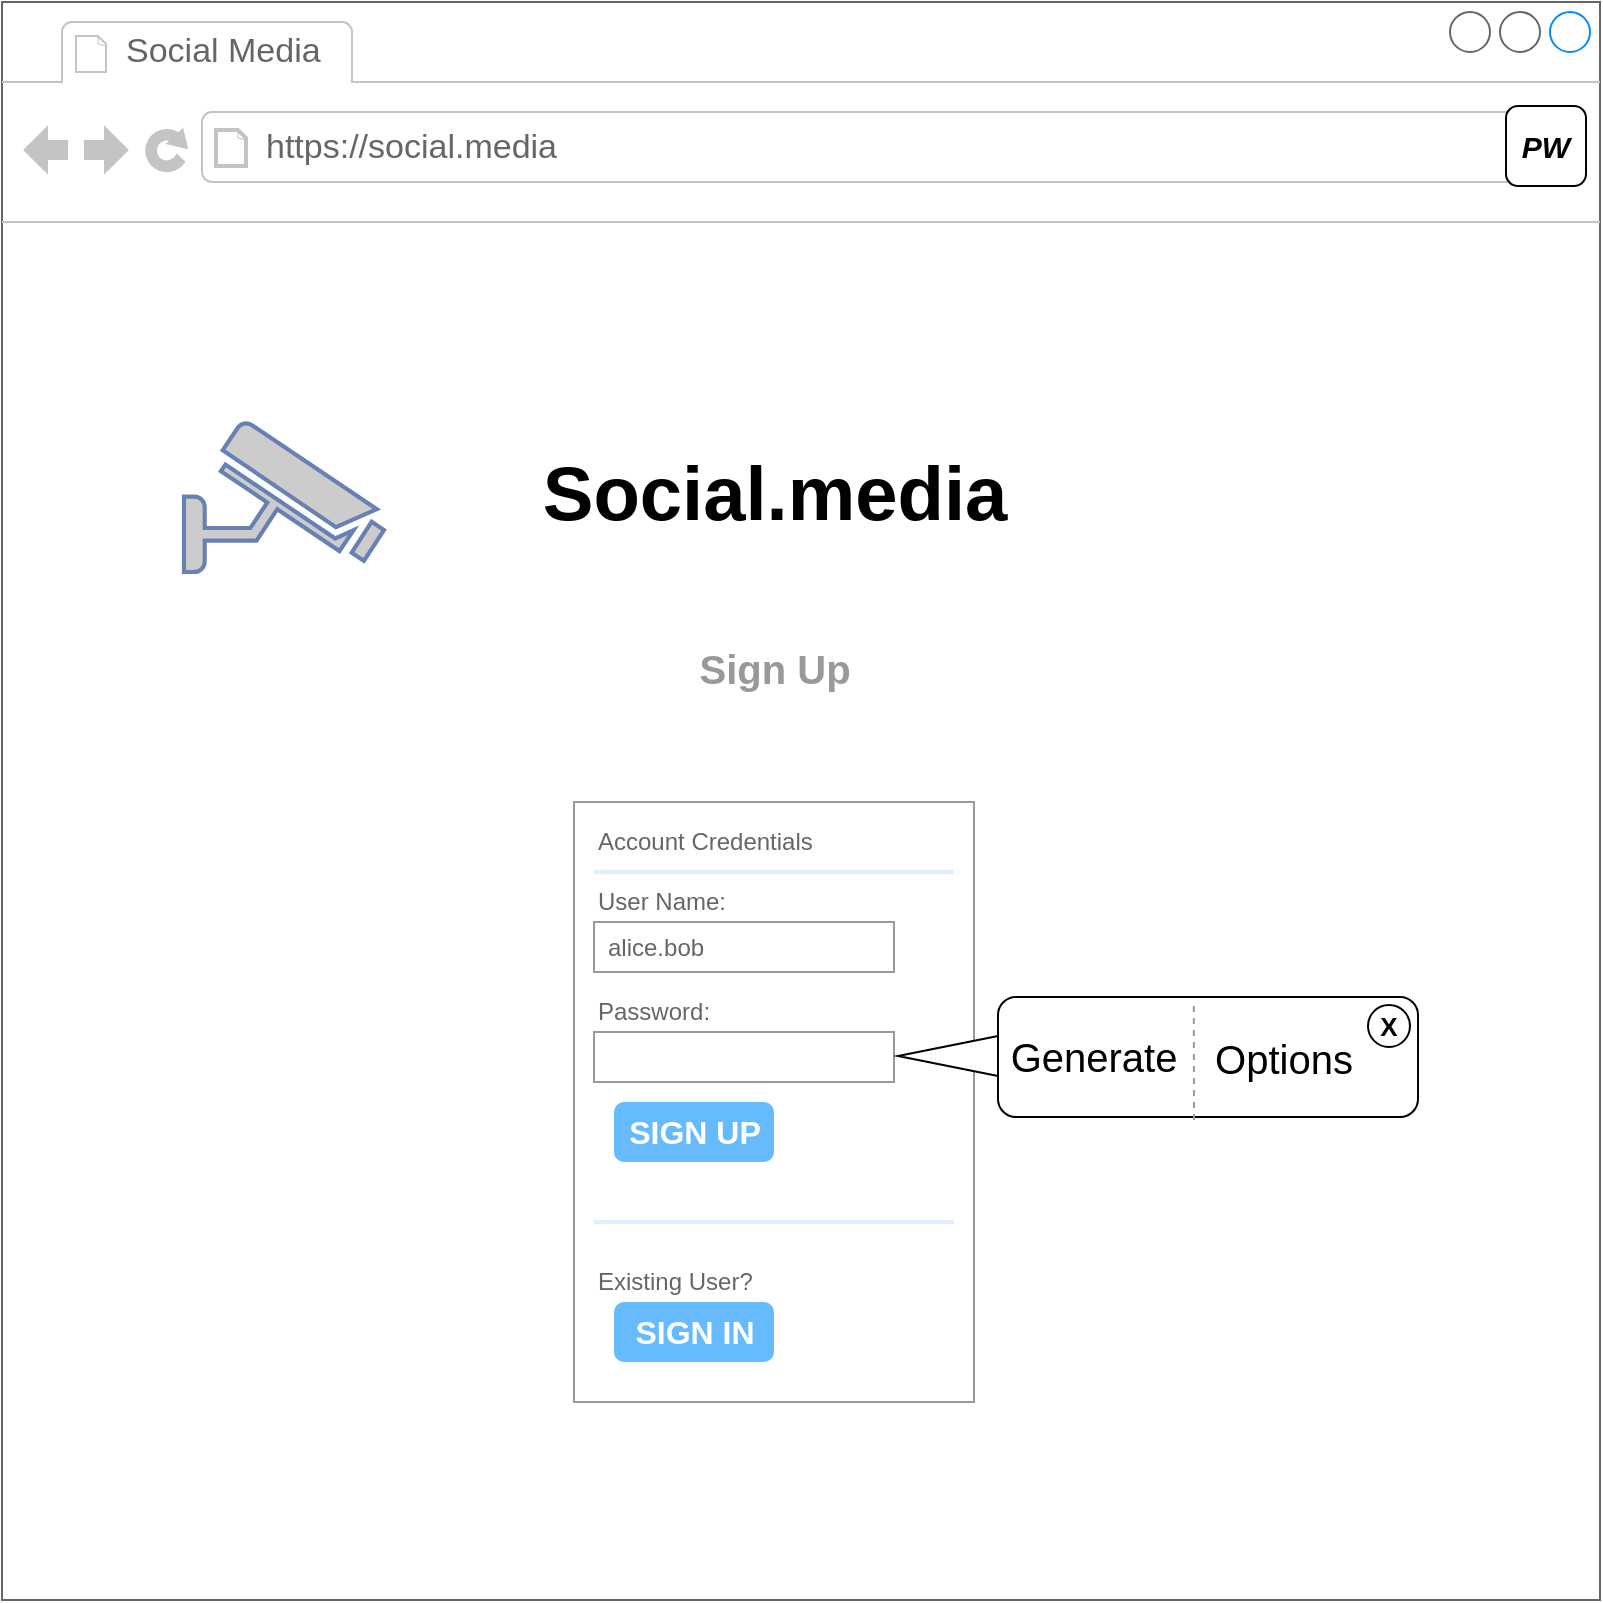 <mxfile version="12.1.0" type="google" pages="4"><diagram id="Dqh8MbaD-5CA5BLXNFEf" name="DefaultGenerate"><mxGraphModel dx="1355" dy="753" grid="1" gridSize="10" guides="1" tooltips="1" connect="1" arrows="1" fold="1" page="1" pageScale="1" pageWidth="800" pageHeight="800" math="0" shadow="0"><root><mxCell id="0"/><mxCell id="1" parent="0"/><mxCell id="EeE7V8Tcp4ZtYKF28UwV-1" value="" style="strokeWidth=1;shadow=0;dashed=0;align=center;html=1;shape=mxgraph.mockup.containers.browserWindow;rSize=0;fillColor=#ffffff;strokeColor=#666666;strokeColor2=#008cff;strokeColor3=#c4c4c4;mainText=,;recursiveResize=0;movable=1;resizable=1;rotatable=1;deletable=1;editable=1;connectable=1;" parent="1" vertex="1"><mxGeometry width="799" height="799" as="geometry"/></mxCell><mxCell id="EeE7V8Tcp4ZtYKF28UwV-2" value="Social Media" style="strokeWidth=1;shadow=0;dashed=0;align=center;html=1;shape=mxgraph.mockup.containers.anchor;fontSize=17;fontColor=#666666;align=left;" parent="EeE7V8Tcp4ZtYKF28UwV-1" vertex="1"><mxGeometry x="60" y="12" width="110" height="26" as="geometry"/></mxCell><mxCell id="EeE7V8Tcp4ZtYKF28UwV-3" value="https://social.media" style="strokeWidth=1;shadow=0;dashed=0;align=center;html=1;shape=mxgraph.mockup.containers.anchor;rSize=0;fontSize=17;fontColor=#666666;align=left;" parent="EeE7V8Tcp4ZtYKF28UwV-1" vertex="1"><mxGeometry x="130" y="60" width="250" height="26" as="geometry"/></mxCell><mxCell id="zlX5uhkw0Unx-q1BOkgn-2" value="" style="fontColor=#0066CC;verticalAlign=top;verticalLabelPosition=bottom;labelPosition=center;align=center;html=1;outlineConnect=0;fillColor=#CCCCCC;strokeColor=#6881B3;gradientColor=none;gradientDirection=north;strokeWidth=2;shape=mxgraph.networks.security_camera;" parent="EeE7V8Tcp4ZtYKF28UwV-1" vertex="1"><mxGeometry x="91" y="210" width="100" height="75" as="geometry"/></mxCell><mxCell id="zlX5uhkw0Unx-q1BOkgn-3" value="Social.media" style="text;html=1;resizable=0;points=[];autosize=1;align=center;verticalAlign=middle;spacingTop=-4;fontStyle=1;fontSize=38;" parent="EeE7V8Tcp4ZtYKF28UwV-1" vertex="1"><mxGeometry x="261" y="222.5" width="250" height="50" as="geometry"/></mxCell><mxCell id="zlX5uhkw0Unx-q1BOkgn-4" value="Sign Up" style="text;html=1;resizable=0;points=[];autosize=1;align=center;verticalAlign=middle;spacingTop=-4;fontStyle=1;fontSize=20;fontColor=#999999;" parent="EeE7V8Tcp4ZtYKF28UwV-1" vertex="1"><mxGeometry x="341" y="320" width="90" height="30" as="geometry"/></mxCell><mxCell id="zlX5uhkw0Unx-q1BOkgn-6" value="" style="strokeWidth=1;shadow=0;dashed=0;align=center;html=1;shape=mxgraph.mockup.forms.rrect;rSize=0;strokeColor=#999999;fillColor=#ffffff;fontSize=20;fontColor=#999999;" parent="EeE7V8Tcp4ZtYKF28UwV-1" vertex="1"><mxGeometry x="286" y="400" width="200" height="300" as="geometry"/></mxCell><mxCell id="zlX5uhkw0Unx-q1BOkgn-7" value="Account Credentials" style="strokeWidth=1;shadow=0;dashed=0;align=center;html=1;shape=mxgraph.mockup.forms.anchor;fontSize=12;fontColor=#666666;align=left;resizeWidth=1;spacingLeft=0;" parent="zlX5uhkw0Unx-q1BOkgn-6" vertex="1"><mxGeometry width="100" height="20" relative="1" as="geometry"><mxPoint x="10" y="10" as="offset"/></mxGeometry></mxCell><mxCell id="zlX5uhkw0Unx-q1BOkgn-8" value="" style="shape=line;strokeColor=#ddeeff;strokeWidth=2;html=1;resizeWidth=1;" parent="zlX5uhkw0Unx-q1BOkgn-6" vertex="1"><mxGeometry width="180" height="10" relative="1" as="geometry"><mxPoint x="10" y="30" as="offset"/></mxGeometry></mxCell><mxCell id="zlX5uhkw0Unx-q1BOkgn-9" value="User Name:" style="strokeWidth=1;shadow=0;dashed=0;align=center;html=1;shape=mxgraph.mockup.forms.anchor;fontSize=12;fontColor=#666666;align=left;resizeWidth=1;spacingLeft=0;" parent="zlX5uhkw0Unx-q1BOkgn-6" vertex="1"><mxGeometry width="100" height="20" relative="1" as="geometry"><mxPoint x="10" y="40" as="offset"/></mxGeometry></mxCell><mxCell id="zlX5uhkw0Unx-q1BOkgn-10" value="alice.bob" style="strokeWidth=1;shadow=0;dashed=0;align=center;html=1;shape=mxgraph.mockup.forms.rrect;rSize=0;strokeColor=#999999;fontColor=#666666;align=left;spacingLeft=5;resizeWidth=1;" parent="zlX5uhkw0Unx-q1BOkgn-6" vertex="1"><mxGeometry width="150" height="25" relative="1" as="geometry"><mxPoint x="10" y="60" as="offset"/></mxGeometry></mxCell><mxCell id="zlX5uhkw0Unx-q1BOkgn-11" value="Password:" style="strokeWidth=1;shadow=0;dashed=0;align=center;html=1;shape=mxgraph.mockup.forms.anchor;fontSize=12;fontColor=#666666;align=left;resizeWidth=1;spacingLeft=0;" parent="zlX5uhkw0Unx-q1BOkgn-6" vertex="1"><mxGeometry width="100" height="20" relative="1" as="geometry"><mxPoint x="10" y="95" as="offset"/></mxGeometry></mxCell><mxCell id="zlX5uhkw0Unx-q1BOkgn-12" value="" style="strokeWidth=1;shadow=0;dashed=0;align=center;html=1;shape=mxgraph.mockup.forms.rrect;rSize=0;strokeColor=#999999;fontColor=#666666;align=left;spacingLeft=5;resizeWidth=1;" parent="zlX5uhkw0Unx-q1BOkgn-6" vertex="1"><mxGeometry width="150" height="25" relative="1" as="geometry"><mxPoint x="10" y="115" as="offset"/></mxGeometry></mxCell><mxCell id="zlX5uhkw0Unx-q1BOkgn-13" value="SIGN UP" style="strokeWidth=1;shadow=0;dashed=0;align=center;html=1;shape=mxgraph.mockup.forms.rrect;rSize=5;strokeColor=none;fontColor=#ffffff;fillColor=#66bbff;fontSize=16;fontStyle=1;" parent="zlX5uhkw0Unx-q1BOkgn-6" vertex="1"><mxGeometry y="1" width="80" height="30" relative="1" as="geometry"><mxPoint x="20" y="-150" as="offset"/></mxGeometry></mxCell><mxCell id="zlX5uhkw0Unx-q1BOkgn-15" value="" style="shape=line;strokeColor=#ddeeff;strokeWidth=2;html=1;resizeWidth=1;" parent="zlX5uhkw0Unx-q1BOkgn-6" vertex="1"><mxGeometry y="1" width="180" height="10" relative="1" as="geometry"><mxPoint x="10" y="-95" as="offset"/></mxGeometry></mxCell><mxCell id="zlX5uhkw0Unx-q1BOkgn-16" value="Existing User?" style="strokeWidth=1;shadow=0;dashed=0;align=center;html=1;shape=mxgraph.mockup.forms.anchor;fontSize=12;fontColor=#666666;align=left;spacingLeft=0;resizeWidth=1;" parent="zlX5uhkw0Unx-q1BOkgn-6" vertex="1"><mxGeometry y="1" width="150" height="20" relative="1" as="geometry"><mxPoint x="10" y="-70" as="offset"/></mxGeometry></mxCell><mxCell id="zlX5uhkw0Unx-q1BOkgn-17" value="SIGN IN" style="strokeWidth=1;shadow=0;dashed=0;align=center;html=1;shape=mxgraph.mockup.forms.rrect;rSize=5;strokeColor=none;fontColor=#ffffff;fillColor=#66bbff;fontSize=16;fontStyle=1;" parent="zlX5uhkw0Unx-q1BOkgn-6" vertex="1"><mxGeometry y="1" width="80" height="30" relative="1" as="geometry"><mxPoint x="20" y="-50" as="offset"/></mxGeometry></mxCell><mxCell id="zlX5uhkw0Unx-q1BOkgn-60" value="" style="group" parent="EeE7V8Tcp4ZtYKF28UwV-1" vertex="1" connectable="0"><mxGeometry x="448" y="492" width="260" height="71" as="geometry"/></mxCell><mxCell id="zlX5uhkw0Unx-q1BOkgn-51" value="" style="rounded=1;whiteSpace=wrap;html=1;fontSize=20;fontColor=#000000;align=left;" parent="zlX5uhkw0Unx-q1BOkgn-60" vertex="1"><mxGeometry x="50" y="5.5" width="210" height="60" as="geometry"/></mxCell><mxCell id="zlX5uhkw0Unx-q1BOkgn-53" value="" style="triangle;whiteSpace=wrap;html=1;rounded=0;fontSize=20;fontColor=#999999;align=center;rotation=180;" parent="zlX5uhkw0Unx-q1BOkgn-60" vertex="1"><mxGeometry y="25" width="50" height="20" as="geometry"/></mxCell><mxCell id="zlX5uhkw0Unx-q1BOkgn-59" value="X" style="ellipse;whiteSpace=wrap;html=1;aspect=fixed;rounded=0;fontSize=13;fontColor=#000000;align=center;fontStyle=1" parent="zlX5uhkw0Unx-q1BOkgn-60" vertex="1"><mxGeometry x="235" y="9.5" width="21" height="21" as="geometry"/></mxCell><mxCell id="7uG5o8XbQXmZoPcoonWB-1" value="Options" style="rounded=0;whiteSpace=wrap;html=1;fontSize=20;strokeColor=none;fillColor=none;" vertex="1" parent="zlX5uhkw0Unx-q1BOkgn-60"><mxGeometry x="153" y="5.5" width="80" height="60" as="geometry"/></mxCell><mxCell id="7uG5o8XbQXmZoPcoonWB-2" value="Generate" style="rounded=0;whiteSpace=wrap;html=1;fontSize=20;strokeColor=none;fillColor=none;" vertex="1" parent="zlX5uhkw0Unx-q1BOkgn-60"><mxGeometry x="58" y="5" width="80" height="60" as="geometry"/></mxCell><mxCell id="7uG5o8XbQXmZoPcoonWB-3" value="" style="endArrow=none;dashed=1;html=1;fontSize=20;entryX=0.471;entryY=0.025;entryDx=0;entryDy=0;entryPerimeter=0;strokeColor=#999999;" edge="1" parent="zlX5uhkw0Unx-q1BOkgn-60"><mxGeometry width="50" height="50" relative="1" as="geometry"><mxPoint x="148" y="67" as="sourcePoint"/><mxPoint x="147.91" y="7" as="targetPoint"/></mxGeometry></mxCell><mxCell id="pi02jni7WT9DNJgGGHc1-1" value="&lt;font style=&quot;font-size: 15px;&quot;&gt;&lt;i style=&quot;font-size: 15px;&quot;&gt;&lt;b style=&quot;font-size: 15px;&quot;&gt;PW&lt;/b&gt;&lt;/i&gt;&lt;/font&gt;" style="rounded=1;whiteSpace=wrap;html=1;labelPosition=center;verticalLabelPosition=middle;align=center;verticalAlign=middle;fontSize=15;" parent="1" vertex="1"><mxGeometry x="752" y="52" width="40" height="40" as="geometry"/></mxCell></root></mxGraphModel></diagram><diagram name="OptionsGenerate" id="N4L_As-ctH_yHIChpvi3"><mxGraphModel dx="1355" dy="753" grid="1" gridSize="10" guides="1" tooltips="1" connect="1" arrows="1" fold="1" page="1" pageScale="1" pageWidth="800" pageHeight="800" math="0" shadow="0"><root><mxCell id="_F_XnZzu8RBNyU1hpPgL-0"/><mxCell id="_F_XnZzu8RBNyU1hpPgL-1" parent="_F_XnZzu8RBNyU1hpPgL-0"/><mxCell id="_F_XnZzu8RBNyU1hpPgL-2" value="" style="strokeWidth=1;shadow=0;dashed=0;align=center;html=1;shape=mxgraph.mockup.containers.browserWindow;rSize=0;fillColor=#ffffff;strokeColor=#666666;strokeColor2=#008cff;strokeColor3=#c4c4c4;mainText=,;recursiveResize=0;movable=1;resizable=1;rotatable=1;deletable=1;editable=1;connectable=1;" vertex="1" parent="_F_XnZzu8RBNyU1hpPgL-1"><mxGeometry width="799" height="799" as="geometry"/></mxCell><mxCell id="_F_XnZzu8RBNyU1hpPgL-37" value="" style="group" vertex="1" connectable="0" parent="_F_XnZzu8RBNyU1hpPgL-2"><mxGeometry x="508" y="557" width="190" height="172" as="geometry"/></mxCell><mxCell id="_F_XnZzu8RBNyU1hpPgL-28" value="" style="strokeWidth=1;shadow=0;dashed=0;align=center;html=1;shape=mxgraph.mockup.forms.rrect;rSize=0;strokeColor=#000000;fillColor=#ffffff;recursiveResize=0;fontSize=20;fontColor=#999999;" vertex="1" parent="_F_XnZzu8RBNyU1hpPgL-37"><mxGeometry width="190" height="172" as="geometry"/></mxCell><mxCell id="_F_XnZzu8RBNyU1hpPgL-29" value="Letters" style="strokeWidth=1;shadow=0;dashed=0;align=center;html=1;shape=mxgraph.mockup.forms.rrect;rSize=0;fillColor=#eeeeee;strokeColor=#999999;gradientColor=#cccccc;align=left;spacingLeft=4;fontSize=17;fontColor=#666666;labelPosition=right;" vertex="1" parent="_F_XnZzu8RBNyU1hpPgL-28"><mxGeometry x="8" y="7.5" width="15" height="15" as="geometry"/></mxCell><mxCell id="_F_XnZzu8RBNyU1hpPgL-30" value="Numbers" style="strokeWidth=1;shadow=0;dashed=0;align=center;html=1;shape=mxgraph.mockup.forms.rrect;rSize=0;fillColor=#eeeeee;strokeColor=#999999;gradientColor=#cccccc;align=left;spacingLeft=4;fontSize=17;fontColor=#666666;labelPosition=right;" vertex="1" parent="_F_XnZzu8RBNyU1hpPgL-28"><mxGeometry x="8" y="37.5" width="15" height="15" as="geometry"/></mxCell><mxCell id="_F_XnZzu8RBNyU1hpPgL-31" value="Special Characters" style="strokeWidth=1;shadow=0;dashed=0;align=center;html=1;shape=mxgraph.mockup.forms.checkbox;rSize=0;resizable=0;fillColor=#aaaaaa;strokeColor=#444444;gradientColor=#666666;align=left;spacingLeft=4;fontSize=17;fontColor=#008cff;labelPosition=right;" vertex="1" parent="_F_XnZzu8RBNyU1hpPgL-28"><mxGeometry x="8" y="67.5" width="15" height="15" as="geometry"/></mxCell><mxCell id="_F_XnZzu8RBNyU1hpPgL-32" value="Words" style="strokeWidth=1;shadow=0;dashed=0;align=center;html=1;shape=mxgraph.mockup.forms.rrect;rSize=0;fillColor=#eeeeee;strokeColor=#999999;gradientColor=#cccccc;align=left;spacingLeft=4;fontSize=17;fontColor=#666666;labelPosition=right;" vertex="1" parent="_F_XnZzu8RBNyU1hpPgL-28"><mxGeometry x="8" y="97.5" width="15" height="15" as="geometry"/></mxCell><mxCell id="_F_XnZzu8RBNyU1hpPgL-33" value="&lt;table style=&quot;width: 100% ; height: 100%&quot; cellspacing=&quot;0&quot; cellpadding=&quot;0&quot;&gt;&lt;tbody&gt;&lt;tr&gt;&lt;td style=&quot;width: 85%&quot;&gt;16&lt;/td&gt;&lt;td style=&quot;width: 15%&quot;&gt;&lt;br&gt;&lt;/td&gt;&lt;/tr&gt;&lt;/tbody&gt;&lt;/table&gt;" style="strokeWidth=1;shadow=0;dashed=0;align=center;html=1;shape=mxgraph.mockup.forms.spinner;strokeColor=#999999;spinLayout=right;spinStyle=normal;adjStyle=triangle;fillColor=#aaddff;fontSize=17;fontColor=#666666;mainText=;html=1;overflow=fill;" vertex="1" parent="_F_XnZzu8RBNyU1hpPgL-28"><mxGeometry x="95" y="129" width="80" height="27" as="geometry"/></mxCell><mxCell id="_F_XnZzu8RBNyU1hpPgL-36" value="Length" style="text;html=1;fontSize=17;fontColor=#666666;labelBackgroundColor=none;" vertex="1" parent="_F_XnZzu8RBNyU1hpPgL-28"><mxGeometry x="30" y="122.5" width="80" height="40" as="geometry"/></mxCell><mxCell id="_F_XnZzu8RBNyU1hpPgL-3" value="Social Media" style="strokeWidth=1;shadow=0;dashed=0;align=center;html=1;shape=mxgraph.mockup.containers.anchor;fontSize=17;fontColor=#666666;align=left;" vertex="1" parent="_F_XnZzu8RBNyU1hpPgL-2"><mxGeometry x="60" y="12" width="110" height="26" as="geometry"/></mxCell><mxCell id="_F_XnZzu8RBNyU1hpPgL-4" value="https://social.media" style="strokeWidth=1;shadow=0;dashed=0;align=center;html=1;shape=mxgraph.mockup.containers.anchor;rSize=0;fontSize=17;fontColor=#666666;align=left;" vertex="1" parent="_F_XnZzu8RBNyU1hpPgL-2"><mxGeometry x="130" y="60" width="250" height="26" as="geometry"/></mxCell><mxCell id="_F_XnZzu8RBNyU1hpPgL-5" value="" style="fontColor=#0066CC;verticalAlign=top;verticalLabelPosition=bottom;labelPosition=center;align=center;html=1;outlineConnect=0;fillColor=#CCCCCC;strokeColor=#6881B3;gradientColor=none;gradientDirection=north;strokeWidth=2;shape=mxgraph.networks.security_camera;" vertex="1" parent="_F_XnZzu8RBNyU1hpPgL-2"><mxGeometry x="91" y="210" width="100" height="75" as="geometry"/></mxCell><mxCell id="_F_XnZzu8RBNyU1hpPgL-6" value="Social.media" style="text;html=1;resizable=0;points=[];autosize=1;align=center;verticalAlign=middle;spacingTop=-4;fontStyle=1;fontSize=38;" vertex="1" parent="_F_XnZzu8RBNyU1hpPgL-2"><mxGeometry x="261" y="222.5" width="250" height="50" as="geometry"/></mxCell><mxCell id="_F_XnZzu8RBNyU1hpPgL-7" value="Sign Up" style="text;html=1;resizable=0;points=[];autosize=1;align=center;verticalAlign=middle;spacingTop=-4;fontStyle=1;fontSize=20;fontColor=#999999;" vertex="1" parent="_F_XnZzu8RBNyU1hpPgL-2"><mxGeometry x="341" y="320" width="90" height="30" as="geometry"/></mxCell><mxCell id="_F_XnZzu8RBNyU1hpPgL-8" value="" style="strokeWidth=1;shadow=0;dashed=0;align=center;html=1;shape=mxgraph.mockup.forms.rrect;rSize=0;strokeColor=#999999;fillColor=#ffffff;fontSize=20;fontColor=#999999;" vertex="1" parent="_F_XnZzu8RBNyU1hpPgL-2"><mxGeometry x="286" y="400" width="200" height="300" as="geometry"/></mxCell><mxCell id="_F_XnZzu8RBNyU1hpPgL-9" value="Account Credentials" style="strokeWidth=1;shadow=0;dashed=0;align=center;html=1;shape=mxgraph.mockup.forms.anchor;fontSize=12;fontColor=#666666;align=left;resizeWidth=1;spacingLeft=0;" vertex="1" parent="_F_XnZzu8RBNyU1hpPgL-8"><mxGeometry width="100" height="20" relative="1" as="geometry"><mxPoint x="10" y="10" as="offset"/></mxGeometry></mxCell><mxCell id="_F_XnZzu8RBNyU1hpPgL-10" value="" style="shape=line;strokeColor=#ddeeff;strokeWidth=2;html=1;resizeWidth=1;" vertex="1" parent="_F_XnZzu8RBNyU1hpPgL-8"><mxGeometry width="180" height="10" relative="1" as="geometry"><mxPoint x="10" y="30" as="offset"/></mxGeometry></mxCell><mxCell id="_F_XnZzu8RBNyU1hpPgL-11" value="User Name:" style="strokeWidth=1;shadow=0;dashed=0;align=center;html=1;shape=mxgraph.mockup.forms.anchor;fontSize=12;fontColor=#666666;align=left;resizeWidth=1;spacingLeft=0;" vertex="1" parent="_F_XnZzu8RBNyU1hpPgL-8"><mxGeometry width="100" height="20" relative="1" as="geometry"><mxPoint x="10" y="40" as="offset"/></mxGeometry></mxCell><mxCell id="_F_XnZzu8RBNyU1hpPgL-12" value="alice.bob" style="strokeWidth=1;shadow=0;dashed=0;align=center;html=1;shape=mxgraph.mockup.forms.rrect;rSize=0;strokeColor=#999999;fontColor=#666666;align=left;spacingLeft=5;resizeWidth=1;" vertex="1" parent="_F_XnZzu8RBNyU1hpPgL-8"><mxGeometry width="150" height="25" relative="1" as="geometry"><mxPoint x="10" y="60" as="offset"/></mxGeometry></mxCell><mxCell id="_F_XnZzu8RBNyU1hpPgL-13" value="Password:" style="strokeWidth=1;shadow=0;dashed=0;align=center;html=1;shape=mxgraph.mockup.forms.anchor;fontSize=12;fontColor=#666666;align=left;resizeWidth=1;spacingLeft=0;" vertex="1" parent="_F_XnZzu8RBNyU1hpPgL-8"><mxGeometry width="100" height="20" relative="1" as="geometry"><mxPoint x="10" y="95" as="offset"/></mxGeometry></mxCell><mxCell id="_F_XnZzu8RBNyU1hpPgL-14" value="" style="strokeWidth=1;shadow=0;dashed=0;align=center;html=1;shape=mxgraph.mockup.forms.rrect;rSize=0;strokeColor=#999999;fontColor=#666666;align=left;spacingLeft=5;resizeWidth=1;" vertex="1" parent="_F_XnZzu8RBNyU1hpPgL-8"><mxGeometry width="150" height="25" relative="1" as="geometry"><mxPoint x="10" y="115" as="offset"/></mxGeometry></mxCell><mxCell id="_F_XnZzu8RBNyU1hpPgL-15" value="SIGN UP" style="strokeWidth=1;shadow=0;dashed=0;align=center;html=1;shape=mxgraph.mockup.forms.rrect;rSize=5;strokeColor=none;fontColor=#ffffff;fillColor=#66bbff;fontSize=16;fontStyle=1;" vertex="1" parent="_F_XnZzu8RBNyU1hpPgL-8"><mxGeometry y="1" width="80" height="30" relative="1" as="geometry"><mxPoint x="20" y="-150" as="offset"/></mxGeometry></mxCell><mxCell id="_F_XnZzu8RBNyU1hpPgL-16" value="" style="shape=line;strokeColor=#ddeeff;strokeWidth=2;html=1;resizeWidth=1;" vertex="1" parent="_F_XnZzu8RBNyU1hpPgL-8"><mxGeometry y="1" width="180" height="10" relative="1" as="geometry"><mxPoint x="10" y="-95" as="offset"/></mxGeometry></mxCell><mxCell id="_F_XnZzu8RBNyU1hpPgL-17" value="Existing User?" style="strokeWidth=1;shadow=0;dashed=0;align=center;html=1;shape=mxgraph.mockup.forms.anchor;fontSize=12;fontColor=#666666;align=left;spacingLeft=0;resizeWidth=1;" vertex="1" parent="_F_XnZzu8RBNyU1hpPgL-8"><mxGeometry y="1" width="150" height="20" relative="1" as="geometry"><mxPoint x="10" y="-70" as="offset"/></mxGeometry></mxCell><mxCell id="_F_XnZzu8RBNyU1hpPgL-18" value="SIGN IN" style="strokeWidth=1;shadow=0;dashed=0;align=center;html=1;shape=mxgraph.mockup.forms.rrect;rSize=5;strokeColor=none;fontColor=#ffffff;fillColor=#66bbff;fontSize=16;fontStyle=1;" vertex="1" parent="_F_XnZzu8RBNyU1hpPgL-8"><mxGeometry y="1" width="80" height="30" relative="1" as="geometry"><mxPoint x="20" y="-50" as="offset"/></mxGeometry></mxCell><mxCell id="_F_XnZzu8RBNyU1hpPgL-19" value="" style="group" vertex="1" connectable="0" parent="_F_XnZzu8RBNyU1hpPgL-2"><mxGeometry x="448" y="492" width="260" height="71" as="geometry"/></mxCell><mxCell id="_F_XnZzu8RBNyU1hpPgL-20" value="" style="rounded=1;whiteSpace=wrap;html=1;fontSize=20;fontColor=#000000;align=left;" vertex="1" parent="_F_XnZzu8RBNyU1hpPgL-19"><mxGeometry x="50" y="5.5" width="210" height="60" as="geometry"/></mxCell><mxCell id="_F_XnZzu8RBNyU1hpPgL-21" value="" style="triangle;whiteSpace=wrap;html=1;rounded=0;fontSize=20;fontColor=#999999;align=center;rotation=180;" vertex="1" parent="_F_XnZzu8RBNyU1hpPgL-19"><mxGeometry y="25" width="50" height="20" as="geometry"/></mxCell><mxCell id="_F_XnZzu8RBNyU1hpPgL-22" value="X" style="ellipse;whiteSpace=wrap;html=1;aspect=fixed;rounded=0;fontSize=13;fontColor=#000000;align=center;fontStyle=1" vertex="1" parent="_F_XnZzu8RBNyU1hpPgL-19"><mxGeometry x="235" y="9.5" width="21" height="21" as="geometry"/></mxCell><mxCell id="_F_XnZzu8RBNyU1hpPgL-23" value="Options" style="rounded=0;whiteSpace=wrap;html=1;fontSize=20;strokeColor=none;fillColor=none;fontColor=#999999;" vertex="1" parent="_F_XnZzu8RBNyU1hpPgL-19"><mxGeometry x="153" y="5.5" width="80" height="60" as="geometry"/></mxCell><mxCell id="_F_XnZzu8RBNyU1hpPgL-24" value="Generate" style="rounded=0;whiteSpace=wrap;html=1;fontSize=20;strokeColor=none;fillColor=none;" vertex="1" parent="_F_XnZzu8RBNyU1hpPgL-19"><mxGeometry x="58" y="5" width="80" height="60" as="geometry"/></mxCell><mxCell id="_F_XnZzu8RBNyU1hpPgL-25" value="" style="endArrow=none;dashed=1;html=1;fontSize=20;entryX=0.471;entryY=0.025;entryDx=0;entryDy=0;entryPerimeter=0;strokeColor=#999999;" edge="1" parent="_F_XnZzu8RBNyU1hpPgL-19"><mxGeometry width="50" height="50" relative="1" as="geometry"><mxPoint x="148" y="67" as="sourcePoint"/><mxPoint x="147.91" y="7" as="targetPoint"/></mxGeometry></mxCell><mxCell id="_F_XnZzu8RBNyU1hpPgL-26" value="&lt;font style=&quot;font-size: 15px;&quot;&gt;&lt;i style=&quot;font-size: 15px;&quot;&gt;&lt;b style=&quot;font-size: 15px;&quot;&gt;PW&lt;/b&gt;&lt;/i&gt;&lt;/font&gt;" style="rounded=1;whiteSpace=wrap;html=1;labelPosition=center;verticalLabelPosition=middle;align=center;verticalAlign=middle;fontSize=15;" vertex="1" parent="_F_XnZzu8RBNyU1hpPgL-1"><mxGeometry x="752" y="52" width="40" height="40" as="geometry"/></mxCell></root></mxGraphModel></diagram><diagram name="DefaultGenerate2" id="X5M0xVUK6EXH34VKHsGI"><mxGraphModel dx="1355" dy="753" grid="1" gridSize="10" guides="1" tooltips="1" connect="1" arrows="1" fold="1" page="1" pageScale="1" pageWidth="800" pageHeight="800" math="0" shadow="0"><root><mxCell id="g2v3HLUqo77fxpZUJbWy-0"/><mxCell id="g2v3HLUqo77fxpZUJbWy-1" parent="g2v3HLUqo77fxpZUJbWy-0"/><mxCell id="g2v3HLUqo77fxpZUJbWy-2" value="" style="strokeWidth=1;shadow=0;dashed=0;align=center;html=1;shape=mxgraph.mockup.containers.browserWindow;rSize=0;fillColor=#ffffff;strokeColor=#666666;strokeColor2=#008cff;strokeColor3=#c4c4c4;mainText=,;recursiveResize=0;movable=1;resizable=1;rotatable=1;deletable=1;editable=1;connectable=1;" vertex="1" parent="g2v3HLUqo77fxpZUJbWy-1"><mxGeometry width="799" height="799" as="geometry"/></mxCell><mxCell id="g2v3HLUqo77fxpZUJbWy-26" value="&lt;font style=&quot;font-size: 15px;&quot;&gt;&lt;i style=&quot;font-size: 15px;&quot;&gt;&lt;b style=&quot;font-size: 15px;&quot;&gt;PW&lt;/b&gt;&lt;/i&gt;&lt;/font&gt;" style="rounded=1;whiteSpace=wrap;html=1;labelPosition=center;verticalLabelPosition=middle;align=center;verticalAlign=middle;fontSize=15;" vertex="1" parent="g2v3HLUqo77fxpZUJbWy-1"><mxGeometry x="752" y="52" width="40" height="40" as="geometry"/></mxCell><mxCell id="g2v3HLUqo77fxpZUJbWy-3" value="Social Media" style="strokeWidth=1;shadow=0;dashed=0;align=center;html=1;shape=mxgraph.mockup.containers.anchor;fontSize=17;fontColor=#666666;align=left;" vertex="1" parent="g2v3HLUqo77fxpZUJbWy-1"><mxGeometry x="60" y="12" width="110" height="26" as="geometry"/></mxCell><mxCell id="g2v3HLUqo77fxpZUJbWy-4" value="https://social.media" style="strokeWidth=1;shadow=0;dashed=0;align=center;html=1;shape=mxgraph.mockup.containers.anchor;rSize=0;fontSize=17;fontColor=#666666;align=left;" vertex="1" parent="g2v3HLUqo77fxpZUJbWy-1"><mxGeometry x="130" y="60" width="250" height="26" as="geometry"/></mxCell><mxCell id="g2v3HLUqo77fxpZUJbWy-5" value="" style="fontColor=#0066CC;verticalAlign=top;verticalLabelPosition=bottom;labelPosition=center;align=center;html=1;outlineConnect=0;fillColor=#CCCCCC;strokeColor=#6881B3;gradientColor=none;gradientDirection=north;strokeWidth=2;shape=mxgraph.networks.security_camera;" vertex="1" parent="g2v3HLUqo77fxpZUJbWy-1"><mxGeometry x="91" y="210" width="100" height="75" as="geometry"/></mxCell><mxCell id="g2v3HLUqo77fxpZUJbWy-6" value="Social.media" style="text;html=1;resizable=0;points=[];autosize=1;align=center;verticalAlign=middle;spacingTop=-4;fontStyle=1;fontSize=38;" vertex="1" parent="g2v3HLUqo77fxpZUJbWy-1"><mxGeometry x="261" y="222.5" width="250" height="50" as="geometry"/></mxCell><mxCell id="g2v3HLUqo77fxpZUJbWy-7" value="Sign Up" style="text;html=1;resizable=0;points=[];autosize=1;align=center;verticalAlign=middle;spacingTop=-4;fontStyle=1;fontSize=20;fontColor=#999999;" vertex="1" parent="g2v3HLUqo77fxpZUJbWy-1"><mxGeometry x="341" y="320" width="90" height="30" as="geometry"/></mxCell><mxCell id="g2v3HLUqo77fxpZUJbWy-8" value="" style="strokeWidth=1;shadow=0;dashed=0;align=center;html=1;shape=mxgraph.mockup.forms.rrect;rSize=0;strokeColor=#999999;fillColor=#ffffff;fontSize=20;fontColor=#999999;" vertex="1" parent="g2v3HLUqo77fxpZUJbWy-1"><mxGeometry x="286" y="400" width="200" height="300" as="geometry"/></mxCell><mxCell id="g2v3HLUqo77fxpZUJbWy-9" value="Account Credentials" style="strokeWidth=1;shadow=0;dashed=0;align=center;html=1;shape=mxgraph.mockup.forms.anchor;fontSize=12;fontColor=#666666;align=left;resizeWidth=1;spacingLeft=0;" vertex="1" parent="g2v3HLUqo77fxpZUJbWy-8"><mxGeometry width="100" height="20" relative="1" as="geometry"><mxPoint x="10" y="10" as="offset"/></mxGeometry></mxCell><mxCell id="g2v3HLUqo77fxpZUJbWy-10" value="" style="shape=line;strokeColor=#ddeeff;strokeWidth=2;html=1;resizeWidth=1;" vertex="1" parent="g2v3HLUqo77fxpZUJbWy-8"><mxGeometry width="180" height="10" relative="1" as="geometry"><mxPoint x="10" y="30" as="offset"/></mxGeometry></mxCell><mxCell id="g2v3HLUqo77fxpZUJbWy-11" value="User Name:" style="strokeWidth=1;shadow=0;dashed=0;align=center;html=1;shape=mxgraph.mockup.forms.anchor;fontSize=12;fontColor=#666666;align=left;resizeWidth=1;spacingLeft=0;" vertex="1" parent="g2v3HLUqo77fxpZUJbWy-8"><mxGeometry width="100" height="20" relative="1" as="geometry"><mxPoint x="10" y="40" as="offset"/></mxGeometry></mxCell><mxCell id="g2v3HLUqo77fxpZUJbWy-12" value="alice.bob" style="strokeWidth=1;shadow=0;dashed=0;align=center;html=1;shape=mxgraph.mockup.forms.rrect;rSize=0;strokeColor=#999999;fontColor=#666666;align=left;spacingLeft=5;resizeWidth=1;" vertex="1" parent="g2v3HLUqo77fxpZUJbWy-8"><mxGeometry width="150" height="25" relative="1" as="geometry"><mxPoint x="10" y="60" as="offset"/></mxGeometry></mxCell><mxCell id="g2v3HLUqo77fxpZUJbWy-13" value="Password:" style="strokeWidth=1;shadow=0;dashed=0;align=center;html=1;shape=mxgraph.mockup.forms.anchor;fontSize=12;fontColor=#666666;align=left;resizeWidth=1;spacingLeft=0;" vertex="1" parent="g2v3HLUqo77fxpZUJbWy-8"><mxGeometry width="100" height="20" relative="1" as="geometry"><mxPoint x="10" y="95" as="offset"/></mxGeometry></mxCell><mxCell id="g2v3HLUqo77fxpZUJbWy-14" value="" style="strokeWidth=1;shadow=0;dashed=0;align=center;html=1;shape=mxgraph.mockup.forms.rrect;rSize=0;strokeColor=#999999;fontColor=#666666;align=left;spacingLeft=5;resizeWidth=1;" vertex="1" parent="g2v3HLUqo77fxpZUJbWy-8"><mxGeometry width="150" height="25" relative="1" as="geometry"><mxPoint x="10" y="115" as="offset"/></mxGeometry></mxCell><mxCell id="g2v3HLUqo77fxpZUJbWy-15" value="SIGN UP" style="strokeWidth=1;shadow=0;dashed=0;align=center;html=1;shape=mxgraph.mockup.forms.rrect;rSize=5;strokeColor=none;fontColor=#ffffff;fillColor=#66bbff;fontSize=16;fontStyle=1;" vertex="1" parent="g2v3HLUqo77fxpZUJbWy-8"><mxGeometry y="1" width="80" height="30" relative="1" as="geometry"><mxPoint x="20" y="-150" as="offset"/></mxGeometry></mxCell><mxCell id="g2v3HLUqo77fxpZUJbWy-16" value="" style="shape=line;strokeColor=#ddeeff;strokeWidth=2;html=1;resizeWidth=1;" vertex="1" parent="g2v3HLUqo77fxpZUJbWy-8"><mxGeometry y="1" width="180" height="10" relative="1" as="geometry"><mxPoint x="10" y="-95" as="offset"/></mxGeometry></mxCell><mxCell id="g2v3HLUqo77fxpZUJbWy-17" value="Existing User?" style="strokeWidth=1;shadow=0;dashed=0;align=center;html=1;shape=mxgraph.mockup.forms.anchor;fontSize=12;fontColor=#666666;align=left;spacingLeft=0;resizeWidth=1;" vertex="1" parent="g2v3HLUqo77fxpZUJbWy-8"><mxGeometry y="1" width="150" height="20" relative="1" as="geometry"><mxPoint x="10" y="-70" as="offset"/></mxGeometry></mxCell><mxCell id="g2v3HLUqo77fxpZUJbWy-18" value="SIGN IN" style="strokeWidth=1;shadow=0;dashed=0;align=center;html=1;shape=mxgraph.mockup.forms.rrect;rSize=5;strokeColor=none;fontColor=#ffffff;fillColor=#66bbff;fontSize=16;fontStyle=1;" vertex="1" parent="g2v3HLUqo77fxpZUJbWy-8"><mxGeometry y="1" width="80" height="30" relative="1" as="geometry"><mxPoint x="20" y="-50" as="offset"/></mxGeometry></mxCell><mxCell id="g2v3HLUqo77fxpZUJbWy-38" value="" style="group" vertex="1" connectable="0" parent="g2v3HLUqo77fxpZUJbWy-8"><mxGeometry y="98" width="169" height="52" as="geometry"/></mxCell><mxCell id="g2v3HLUqo77fxpZUJbWy-32" value="" style="group" vertex="1" connectable="0" parent="g2v3HLUqo77fxpZUJbWy-38"><mxGeometry y="2" width="169" height="50" as="geometry"/></mxCell><mxCell id="g2v3HLUqo77fxpZUJbWy-34" value="" style="endArrow=none;dashed=1;html=1;fontSize=20;strokeColor=#999999;" edge="1" parent="g2v3HLUqo77fxpZUJbWy-32"><mxGeometry width="50" height="50" relative="1" as="geometry"><mxPoint x="79" y="40" as="sourcePoint"/><mxPoint x="79" y="16" as="targetPoint"/></mxGeometry></mxCell><mxCell id="g2v3HLUqo77fxpZUJbWy-35" value="X" style="ellipse;whiteSpace=wrap;html=1;aspect=fixed;rounded=0;fontSize=13;fontColor=#000000;align=center;fontStyle=1" vertex="1" parent="g2v3HLUqo77fxpZUJbWy-38"><mxGeometry x="150.881" y="8.629" width="16.9" height="16.9" as="geometry"/></mxCell><mxCell id="g2v3HLUqo77fxpZUJbWy-36" value="&lt;font style=&quot;font-size: 14px&quot;&gt;Options&lt;/font&gt;" style="rounded=0;whiteSpace=wrap;html=1;fontSize=20;strokeColor=none;fillColor=none;" vertex="1" parent="g2v3HLUqo77fxpZUJbWy-38"><mxGeometry x="83.89" y="1.403" width="64.381" height="48.387" as="geometry"/></mxCell><mxCell id="g2v3HLUqo77fxpZUJbWy-37" value="&lt;font style=&quot;font-size: 14px&quot;&gt;Generate&lt;/font&gt;" style="rounded=0;whiteSpace=wrap;html=1;fontSize=20;strokeColor=none;fillColor=none;verticalAlign=middle;" vertex="1" parent="g2v3HLUqo77fxpZUJbWy-38"><mxGeometry x="11.438" y="1" width="64.381" height="48.387" as="geometry"/></mxCell></root></mxGraphModel></diagram><diagram name="OptionsGenerate2" id="3GxnQh_s4BElnxXCK0vy"><mxGraphModel dx="934" dy="519" grid="1" gridSize="10" guides="1" tooltips="1" connect="1" arrows="1" fold="1" page="1" pageScale="1" pageWidth="800" pageHeight="800" math="0" shadow="0"><root><mxCell id="wVudSWfa1e7ip5EoWdsu-0"/><mxCell id="wVudSWfa1e7ip5EoWdsu-1" parent="wVudSWfa1e7ip5EoWdsu-0"/><mxCell id="wVudSWfa1e7ip5EoWdsu-2" value="" style="strokeWidth=1;shadow=0;dashed=0;align=center;html=1;shape=mxgraph.mockup.containers.browserWindow;rSize=0;fillColor=#ffffff;strokeColor=#666666;strokeColor2=#008cff;strokeColor3=#c4c4c4;mainText=,;recursiveResize=0;movable=1;resizable=1;rotatable=1;deletable=1;editable=1;connectable=1;" vertex="1" parent="wVudSWfa1e7ip5EoWdsu-1"><mxGeometry width="799" height="799" as="geometry"/></mxCell><mxCell id="wVudSWfa1e7ip5EoWdsu-3" value="&lt;font style=&quot;font-size: 15px;&quot;&gt;&lt;i style=&quot;font-size: 15px;&quot;&gt;&lt;b style=&quot;font-size: 15px;&quot;&gt;PW&lt;/b&gt;&lt;/i&gt;&lt;/font&gt;" style="rounded=1;whiteSpace=wrap;html=1;labelPosition=center;verticalLabelPosition=middle;align=center;verticalAlign=middle;fontSize=15;" vertex="1" parent="wVudSWfa1e7ip5EoWdsu-1"><mxGeometry x="752" y="52" width="40" height="40" as="geometry"/></mxCell><mxCell id="wVudSWfa1e7ip5EoWdsu-4" value="Social Media" style="strokeWidth=1;shadow=0;dashed=0;align=center;html=1;shape=mxgraph.mockup.containers.anchor;fontSize=17;fontColor=#666666;align=left;" vertex="1" parent="wVudSWfa1e7ip5EoWdsu-1"><mxGeometry x="60" y="12" width="110" height="26" as="geometry"/></mxCell><mxCell id="wVudSWfa1e7ip5EoWdsu-5" value="https://social.media" style="strokeWidth=1;shadow=0;dashed=0;align=center;html=1;shape=mxgraph.mockup.containers.anchor;rSize=0;fontSize=17;fontColor=#666666;align=left;" vertex="1" parent="wVudSWfa1e7ip5EoWdsu-1"><mxGeometry x="130" y="60" width="250" height="26" as="geometry"/></mxCell><mxCell id="wVudSWfa1e7ip5EoWdsu-6" value="" style="fontColor=#0066CC;verticalAlign=top;verticalLabelPosition=bottom;labelPosition=center;align=center;html=1;outlineConnect=0;fillColor=#CCCCCC;strokeColor=#6881B3;gradientColor=none;gradientDirection=north;strokeWidth=2;shape=mxgraph.networks.security_camera;" vertex="1" parent="wVudSWfa1e7ip5EoWdsu-1"><mxGeometry x="91" y="210" width="100" height="75" as="geometry"/></mxCell><mxCell id="wVudSWfa1e7ip5EoWdsu-7" value="Social.media" style="text;html=1;resizable=0;points=[];autosize=1;align=center;verticalAlign=middle;spacingTop=-4;fontStyle=1;fontSize=38;" vertex="1" parent="wVudSWfa1e7ip5EoWdsu-1"><mxGeometry x="261" y="222.5" width="250" height="50" as="geometry"/></mxCell><mxCell id="wVudSWfa1e7ip5EoWdsu-8" value="Sign Up" style="text;html=1;resizable=0;points=[];autosize=1;align=center;verticalAlign=middle;spacingTop=-4;fontStyle=1;fontSize=20;fontColor=#999999;" vertex="1" parent="wVudSWfa1e7ip5EoWdsu-1"><mxGeometry x="341" y="320" width="90" height="30" as="geometry"/></mxCell><mxCell id="wVudSWfa1e7ip5EoWdsu-9" value="" style="strokeWidth=1;shadow=0;dashed=0;align=center;html=1;shape=mxgraph.mockup.forms.rrect;rSize=0;strokeColor=#999999;fillColor=#ffffff;fontSize=20;fontColor=#999999;" vertex="1" parent="wVudSWfa1e7ip5EoWdsu-1"><mxGeometry x="286" y="400" width="200" height="300" as="geometry"/></mxCell><mxCell id="wVudSWfa1e7ip5EoWdsu-10" value="Account Credentials" style="strokeWidth=1;shadow=0;dashed=0;align=center;html=1;shape=mxgraph.mockup.forms.anchor;fontSize=12;fontColor=#666666;align=left;resizeWidth=1;spacingLeft=0;" vertex="1" parent="wVudSWfa1e7ip5EoWdsu-9"><mxGeometry width="100" height="20" relative="1" as="geometry"><mxPoint x="10" y="10" as="offset"/></mxGeometry></mxCell><mxCell id="wVudSWfa1e7ip5EoWdsu-11" value="" style="shape=line;strokeColor=#ddeeff;strokeWidth=2;html=1;resizeWidth=1;" vertex="1" parent="wVudSWfa1e7ip5EoWdsu-9"><mxGeometry width="180" height="10" relative="1" as="geometry"><mxPoint x="10" y="30" as="offset"/></mxGeometry></mxCell><mxCell id="wVudSWfa1e7ip5EoWdsu-12" value="User Name:" style="strokeWidth=1;shadow=0;dashed=0;align=center;html=1;shape=mxgraph.mockup.forms.anchor;fontSize=12;fontColor=#666666;align=left;resizeWidth=1;spacingLeft=0;" vertex="1" parent="wVudSWfa1e7ip5EoWdsu-9"><mxGeometry width="100" height="20" relative="1" as="geometry"><mxPoint x="10" y="40" as="offset"/></mxGeometry></mxCell><mxCell id="wVudSWfa1e7ip5EoWdsu-13" value="alice.bob" style="strokeWidth=1;shadow=0;dashed=0;align=center;html=1;shape=mxgraph.mockup.forms.rrect;rSize=0;strokeColor=#999999;fontColor=#666666;align=left;spacingLeft=5;resizeWidth=1;" vertex="1" parent="wVudSWfa1e7ip5EoWdsu-9"><mxGeometry width="150" height="25" relative="1" as="geometry"><mxPoint x="10" y="60" as="offset"/></mxGeometry></mxCell><mxCell id="wVudSWfa1e7ip5EoWdsu-14" value="Password:" style="strokeWidth=1;shadow=0;dashed=0;align=center;html=1;shape=mxgraph.mockup.forms.anchor;fontSize=12;fontColor=#666666;align=left;resizeWidth=1;spacingLeft=0;" vertex="1" parent="wVudSWfa1e7ip5EoWdsu-9"><mxGeometry width="100" height="20" relative="1" as="geometry"><mxPoint x="10" y="95" as="offset"/></mxGeometry></mxCell><mxCell id="wVudSWfa1e7ip5EoWdsu-15" value="" style="strokeWidth=1;shadow=0;dashed=0;align=center;html=1;shape=mxgraph.mockup.forms.rrect;rSize=0;strokeColor=#999999;fontColor=#666666;align=left;spacingLeft=5;resizeWidth=1;" vertex="1" parent="wVudSWfa1e7ip5EoWdsu-9"><mxGeometry width="150" height="25" relative="1" as="geometry"><mxPoint x="10" y="115" as="offset"/></mxGeometry></mxCell><mxCell id="wVudSWfa1e7ip5EoWdsu-16" value="SIGN UP" style="strokeWidth=1;shadow=0;dashed=0;align=center;html=1;shape=mxgraph.mockup.forms.rrect;rSize=5;strokeColor=none;fontColor=#ffffff;fillColor=#66bbff;fontSize=16;fontStyle=1;" vertex="1" parent="wVudSWfa1e7ip5EoWdsu-9"><mxGeometry y="1" width="80" height="30" relative="1" as="geometry"><mxPoint x="20" y="-150" as="offset"/></mxGeometry></mxCell><mxCell id="wVudSWfa1e7ip5EoWdsu-17" value="" style="shape=line;strokeColor=#ddeeff;strokeWidth=2;html=1;resizeWidth=1;" vertex="1" parent="wVudSWfa1e7ip5EoWdsu-9"><mxGeometry y="1" width="180" height="10" relative="1" as="geometry"><mxPoint x="10" y="-95" as="offset"/></mxGeometry></mxCell><mxCell id="wVudSWfa1e7ip5EoWdsu-18" value="Existing User?" style="strokeWidth=1;shadow=0;dashed=0;align=center;html=1;shape=mxgraph.mockup.forms.anchor;fontSize=12;fontColor=#666666;align=left;spacingLeft=0;resizeWidth=1;" vertex="1" parent="wVudSWfa1e7ip5EoWdsu-9"><mxGeometry y="1" width="150" height="20" relative="1" as="geometry"><mxPoint x="10" y="-70" as="offset"/></mxGeometry></mxCell><mxCell id="wVudSWfa1e7ip5EoWdsu-19" value="SIGN IN" style="strokeWidth=1;shadow=0;dashed=0;align=center;html=1;shape=mxgraph.mockup.forms.rrect;rSize=5;strokeColor=none;fontColor=#ffffff;fillColor=#66bbff;fontSize=16;fontStyle=1;" vertex="1" parent="wVudSWfa1e7ip5EoWdsu-9"><mxGeometry y="1" width="80" height="30" relative="1" as="geometry"><mxPoint x="20" y="-50" as="offset"/></mxGeometry></mxCell><mxCell id="wVudSWfa1e7ip5EoWdsu-20" value="" style="group" vertex="1" connectable="0" parent="wVudSWfa1e7ip5EoWdsu-9"><mxGeometry y="98" width="169" height="52" as="geometry"/></mxCell><mxCell id="wVudSWfa1e7ip5EoWdsu-21" value="" style="group" vertex="1" connectable="0" parent="wVudSWfa1e7ip5EoWdsu-20"><mxGeometry y="2" width="169" height="50" as="geometry"/></mxCell><mxCell id="wVudSWfa1e7ip5EoWdsu-22" value="" style="endArrow=none;dashed=1;html=1;fontSize=20;strokeColor=#999999;" edge="1" parent="wVudSWfa1e7ip5EoWdsu-21"><mxGeometry width="50" height="50" relative="1" as="geometry"><mxPoint x="79" y="40" as="sourcePoint"/><mxPoint x="79" y="16" as="targetPoint"/></mxGeometry></mxCell><mxCell id="wVudSWfa1e7ip5EoWdsu-24" value="&lt;font style=&quot;font-size: 14px&quot; color=&quot;#999999&quot;&gt;Options&lt;/font&gt;" style="rounded=0;whiteSpace=wrap;html=1;fontSize=20;strokeColor=none;fillColor=none;" vertex="1" parent="wVudSWfa1e7ip5EoWdsu-20"><mxGeometry x="83.89" y="1.403" width="64.381" height="48.387" as="geometry"/></mxCell><mxCell id="wVudSWfa1e7ip5EoWdsu-25" value="&lt;font style=&quot;font-size: 14px&quot;&gt;Generate&lt;/font&gt;" style="rounded=0;whiteSpace=wrap;html=1;fontSize=20;strokeColor=none;fillColor=none;verticalAlign=middle;" vertex="1" parent="wVudSWfa1e7ip5EoWdsu-20"><mxGeometry x="11.438" y="1" width="64.381" height="48.387" as="geometry"/></mxCell><mxCell id="V80dDbYXetJDhYw8DnwT-0" value="" style="group" vertex="1" connectable="0" parent="wVudSWfa1e7ip5EoWdsu-1"><mxGeometry x="447" y="515" width="190" height="172" as="geometry"/></mxCell><mxCell id="V80dDbYXetJDhYw8DnwT-1" value="" style="strokeWidth=1;shadow=0;dashed=0;align=center;html=1;shape=mxgraph.mockup.forms.rrect;rSize=0;strokeColor=#000000;fillColor=#ffffff;recursiveResize=0;fontSize=20;fontColor=#999999;" vertex="1" parent="V80dDbYXetJDhYw8DnwT-0"><mxGeometry width="190" height="172" as="geometry"/></mxCell><mxCell id="V80dDbYXetJDhYw8DnwT-2" value="Letters" style="strokeWidth=1;shadow=0;dashed=0;align=center;html=1;shape=mxgraph.mockup.forms.rrect;rSize=0;fillColor=#eeeeee;strokeColor=#999999;gradientColor=#cccccc;align=left;spacingLeft=4;fontSize=17;fontColor=#666666;labelPosition=right;" vertex="1" parent="V80dDbYXetJDhYw8DnwT-1"><mxGeometry x="8" y="7.5" width="15" height="15" as="geometry"/></mxCell><mxCell id="V80dDbYXetJDhYw8DnwT-3" value="Numbers" style="strokeWidth=1;shadow=0;dashed=0;align=center;html=1;shape=mxgraph.mockup.forms.rrect;rSize=0;fillColor=#eeeeee;strokeColor=#999999;gradientColor=#cccccc;align=left;spacingLeft=4;fontSize=17;fontColor=#666666;labelPosition=right;" vertex="1" parent="V80dDbYXetJDhYw8DnwT-1"><mxGeometry x="8" y="37.5" width="15" height="15" as="geometry"/></mxCell><mxCell id="V80dDbYXetJDhYw8DnwT-4" value="Special Characters" style="strokeWidth=1;shadow=0;dashed=0;align=center;html=1;shape=mxgraph.mockup.forms.checkbox;rSize=0;resizable=0;fillColor=#aaaaaa;strokeColor=#444444;gradientColor=#666666;align=left;spacingLeft=4;fontSize=17;fontColor=#008cff;labelPosition=right;" vertex="1" parent="V80dDbYXetJDhYw8DnwT-1"><mxGeometry x="8" y="67.5" width="15" height="15" as="geometry"/></mxCell><mxCell id="V80dDbYXetJDhYw8DnwT-5" value="Words" style="strokeWidth=1;shadow=0;dashed=0;align=center;html=1;shape=mxgraph.mockup.forms.rrect;rSize=0;fillColor=#eeeeee;strokeColor=#999999;gradientColor=#cccccc;align=left;spacingLeft=4;fontSize=17;fontColor=#666666;labelPosition=right;" vertex="1" parent="V80dDbYXetJDhYw8DnwT-1"><mxGeometry x="8" y="97.5" width="15" height="15" as="geometry"/></mxCell><mxCell id="V80dDbYXetJDhYw8DnwT-6" value="&lt;table style=&quot;width: 100% ; height: 100%&quot; cellspacing=&quot;0&quot; cellpadding=&quot;0&quot;&gt;&lt;tbody&gt;&lt;tr&gt;&lt;td style=&quot;width: 85%&quot;&gt;16&lt;/td&gt;&lt;td style=&quot;width: 15%&quot;&gt;&lt;br&gt;&lt;/td&gt;&lt;/tr&gt;&lt;/tbody&gt;&lt;/table&gt;" style="strokeWidth=1;shadow=0;dashed=0;align=center;html=1;shape=mxgraph.mockup.forms.spinner;strokeColor=#999999;spinLayout=right;spinStyle=normal;adjStyle=triangle;fillColor=#aaddff;fontSize=17;fontColor=#666666;mainText=;html=1;overflow=fill;" vertex="1" parent="V80dDbYXetJDhYw8DnwT-1"><mxGeometry x="95" y="129" width="80" height="27" as="geometry"/></mxCell><mxCell id="V80dDbYXetJDhYw8DnwT-7" value="Length" style="text;html=1;fontSize=17;fontColor=#666666;labelBackgroundColor=none;" vertex="1" parent="V80dDbYXetJDhYw8DnwT-1"><mxGeometry x="30" y="122.5" width="80" height="40" as="geometry"/></mxCell><mxCell id="j2w-MyZm3Dpusoyw6d6h-0" value="X" style="ellipse;whiteSpace=wrap;html=1;aspect=fixed;rounded=0;fontSize=13;fontColor=#000000;align=center;fontStyle=1" vertex="1" parent="wVudSWfa1e7ip5EoWdsu-1"><mxGeometry x="628.381" y="506.129" width="16.9" height="16.9" as="geometry"/></mxCell></root></mxGraphModel></diagram></mxfile>